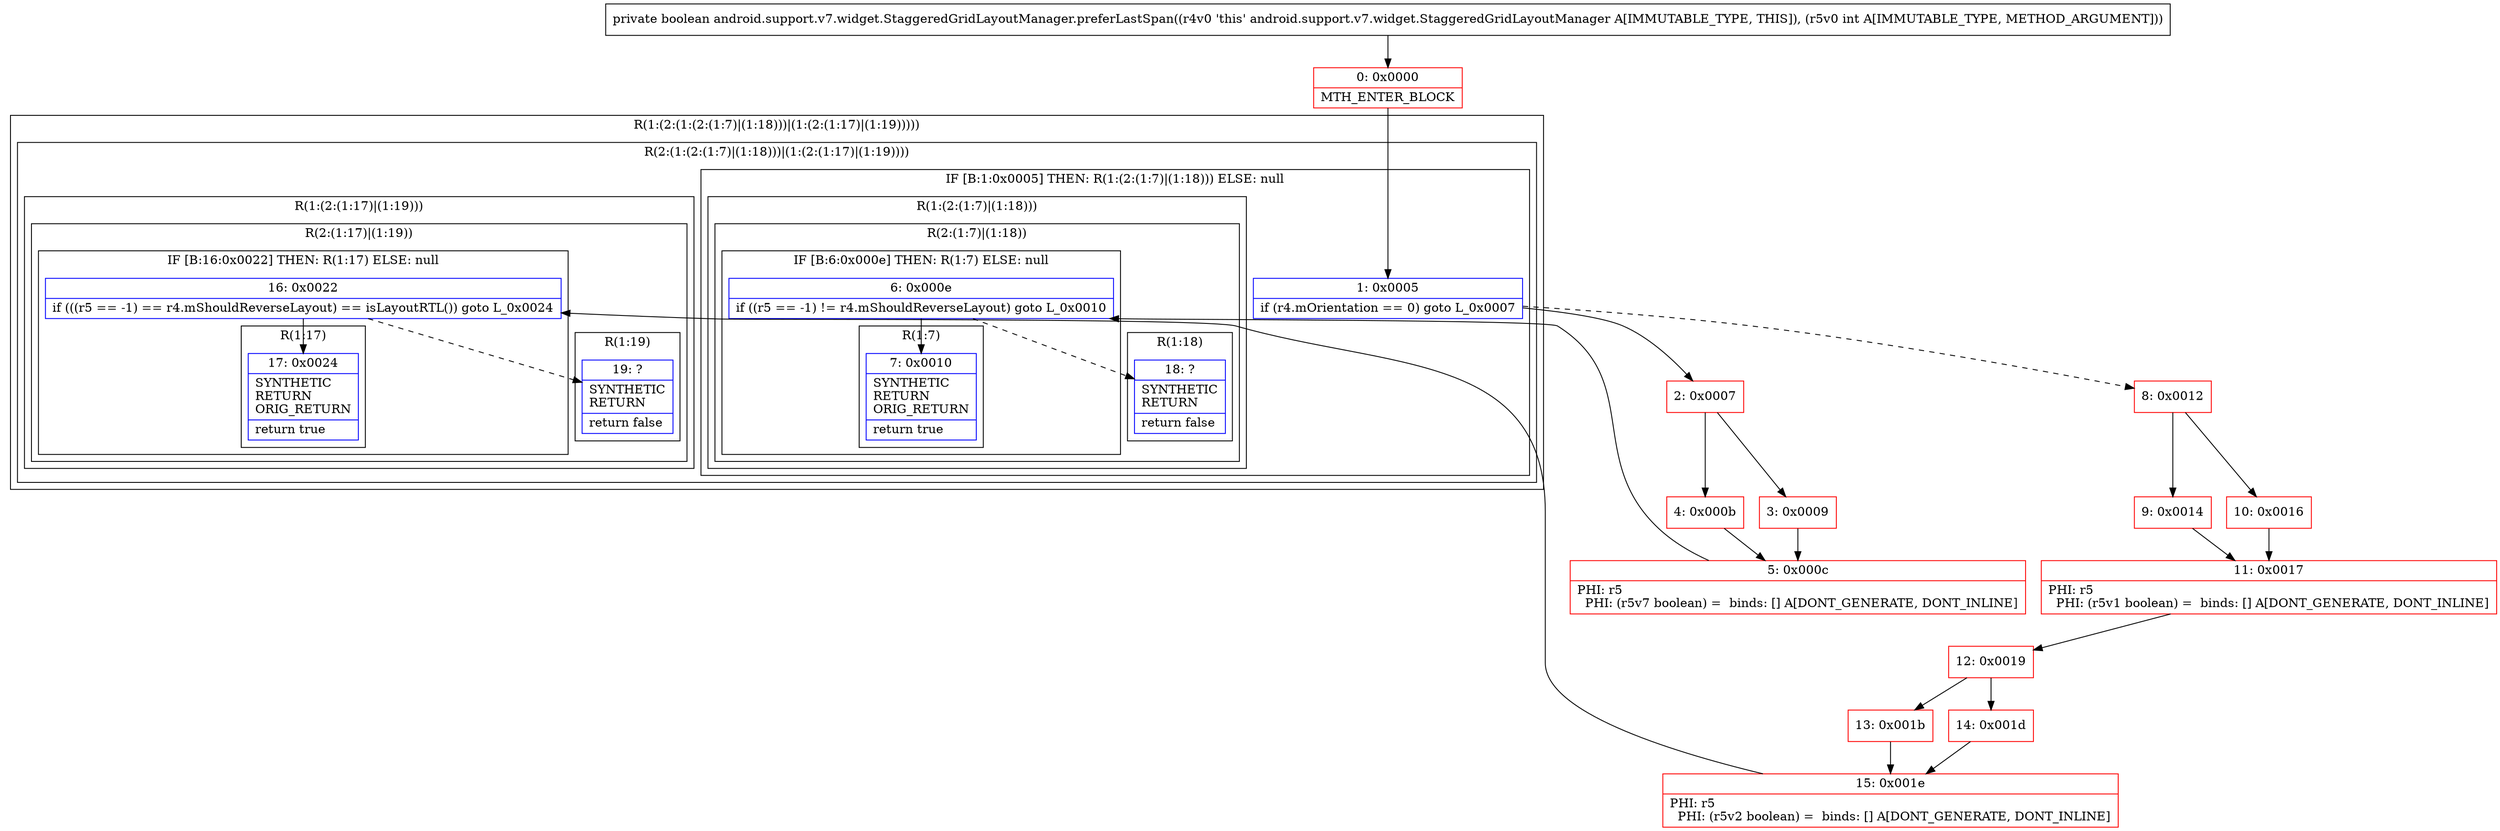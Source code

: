 digraph "CFG forandroid.support.v7.widget.StaggeredGridLayoutManager.preferLastSpan(I)Z" {
subgraph cluster_Region_1308358910 {
label = "R(1:(2:(1:(2:(1:7)|(1:18)))|(1:(2:(1:17)|(1:19)))))";
node [shape=record,color=blue];
subgraph cluster_Region_72263123 {
label = "R(2:(1:(2:(1:7)|(1:18)))|(1:(2:(1:17)|(1:19))))";
node [shape=record,color=blue];
subgraph cluster_IfRegion_1831120910 {
label = "IF [B:1:0x0005] THEN: R(1:(2:(1:7)|(1:18))) ELSE: null";
node [shape=record,color=blue];
Node_1 [shape=record,label="{1\:\ 0x0005|if (r4.mOrientation == 0) goto L_0x0007\l}"];
subgraph cluster_Region_1033291054 {
label = "R(1:(2:(1:7)|(1:18)))";
node [shape=record,color=blue];
subgraph cluster_Region_800650858 {
label = "R(2:(1:7)|(1:18))";
node [shape=record,color=blue];
subgraph cluster_IfRegion_1579789939 {
label = "IF [B:6:0x000e] THEN: R(1:7) ELSE: null";
node [shape=record,color=blue];
Node_6 [shape=record,label="{6\:\ 0x000e|if ((r5 == \-1) != r4.mShouldReverseLayout) goto L_0x0010\l}"];
subgraph cluster_Region_373674360 {
label = "R(1:7)";
node [shape=record,color=blue];
Node_7 [shape=record,label="{7\:\ 0x0010|SYNTHETIC\lRETURN\lORIG_RETURN\l|return true\l}"];
}
}
subgraph cluster_Region_494000427 {
label = "R(1:18)";
node [shape=record,color=blue];
Node_18 [shape=record,label="{18\:\ ?|SYNTHETIC\lRETURN\l|return false\l}"];
}
}
}
}
subgraph cluster_Region_1972528969 {
label = "R(1:(2:(1:17)|(1:19)))";
node [shape=record,color=blue];
subgraph cluster_Region_1717241278 {
label = "R(2:(1:17)|(1:19))";
node [shape=record,color=blue];
subgraph cluster_IfRegion_1588446748 {
label = "IF [B:16:0x0022] THEN: R(1:17) ELSE: null";
node [shape=record,color=blue];
Node_16 [shape=record,label="{16\:\ 0x0022|if (((r5 == \-1) == r4.mShouldReverseLayout) == isLayoutRTL()) goto L_0x0024\l}"];
subgraph cluster_Region_1292297315 {
label = "R(1:17)";
node [shape=record,color=blue];
Node_17 [shape=record,label="{17\:\ 0x0024|SYNTHETIC\lRETURN\lORIG_RETURN\l|return true\l}"];
}
}
subgraph cluster_Region_726170277 {
label = "R(1:19)";
node [shape=record,color=blue];
Node_19 [shape=record,label="{19\:\ ?|SYNTHETIC\lRETURN\l|return false\l}"];
}
}
}
}
}
Node_0 [shape=record,color=red,label="{0\:\ 0x0000|MTH_ENTER_BLOCK\l}"];
Node_2 [shape=record,color=red,label="{2\:\ 0x0007}"];
Node_3 [shape=record,color=red,label="{3\:\ 0x0009}"];
Node_4 [shape=record,color=red,label="{4\:\ 0x000b}"];
Node_5 [shape=record,color=red,label="{5\:\ 0x000c|PHI: r5 \l  PHI: (r5v7 boolean) =  binds: [] A[DONT_GENERATE, DONT_INLINE]\l}"];
Node_8 [shape=record,color=red,label="{8\:\ 0x0012}"];
Node_9 [shape=record,color=red,label="{9\:\ 0x0014}"];
Node_10 [shape=record,color=red,label="{10\:\ 0x0016}"];
Node_11 [shape=record,color=red,label="{11\:\ 0x0017|PHI: r5 \l  PHI: (r5v1 boolean) =  binds: [] A[DONT_GENERATE, DONT_INLINE]\l}"];
Node_12 [shape=record,color=red,label="{12\:\ 0x0019}"];
Node_13 [shape=record,color=red,label="{13\:\ 0x001b}"];
Node_14 [shape=record,color=red,label="{14\:\ 0x001d}"];
Node_15 [shape=record,color=red,label="{15\:\ 0x001e|PHI: r5 \l  PHI: (r5v2 boolean) =  binds: [] A[DONT_GENERATE, DONT_INLINE]\l}"];
MethodNode[shape=record,label="{private boolean android.support.v7.widget.StaggeredGridLayoutManager.preferLastSpan((r4v0 'this' android.support.v7.widget.StaggeredGridLayoutManager A[IMMUTABLE_TYPE, THIS]), (r5v0 int A[IMMUTABLE_TYPE, METHOD_ARGUMENT])) }"];
MethodNode -> Node_0;
Node_1 -> Node_2;
Node_1 -> Node_8[style=dashed];
Node_6 -> Node_7;
Node_6 -> Node_18[style=dashed];
Node_16 -> Node_17;
Node_16 -> Node_19[style=dashed];
Node_0 -> Node_1;
Node_2 -> Node_3;
Node_2 -> Node_4;
Node_3 -> Node_5;
Node_4 -> Node_5;
Node_5 -> Node_6;
Node_8 -> Node_9;
Node_8 -> Node_10;
Node_9 -> Node_11;
Node_10 -> Node_11;
Node_11 -> Node_12;
Node_12 -> Node_13;
Node_12 -> Node_14;
Node_13 -> Node_15;
Node_14 -> Node_15;
Node_15 -> Node_16;
}

